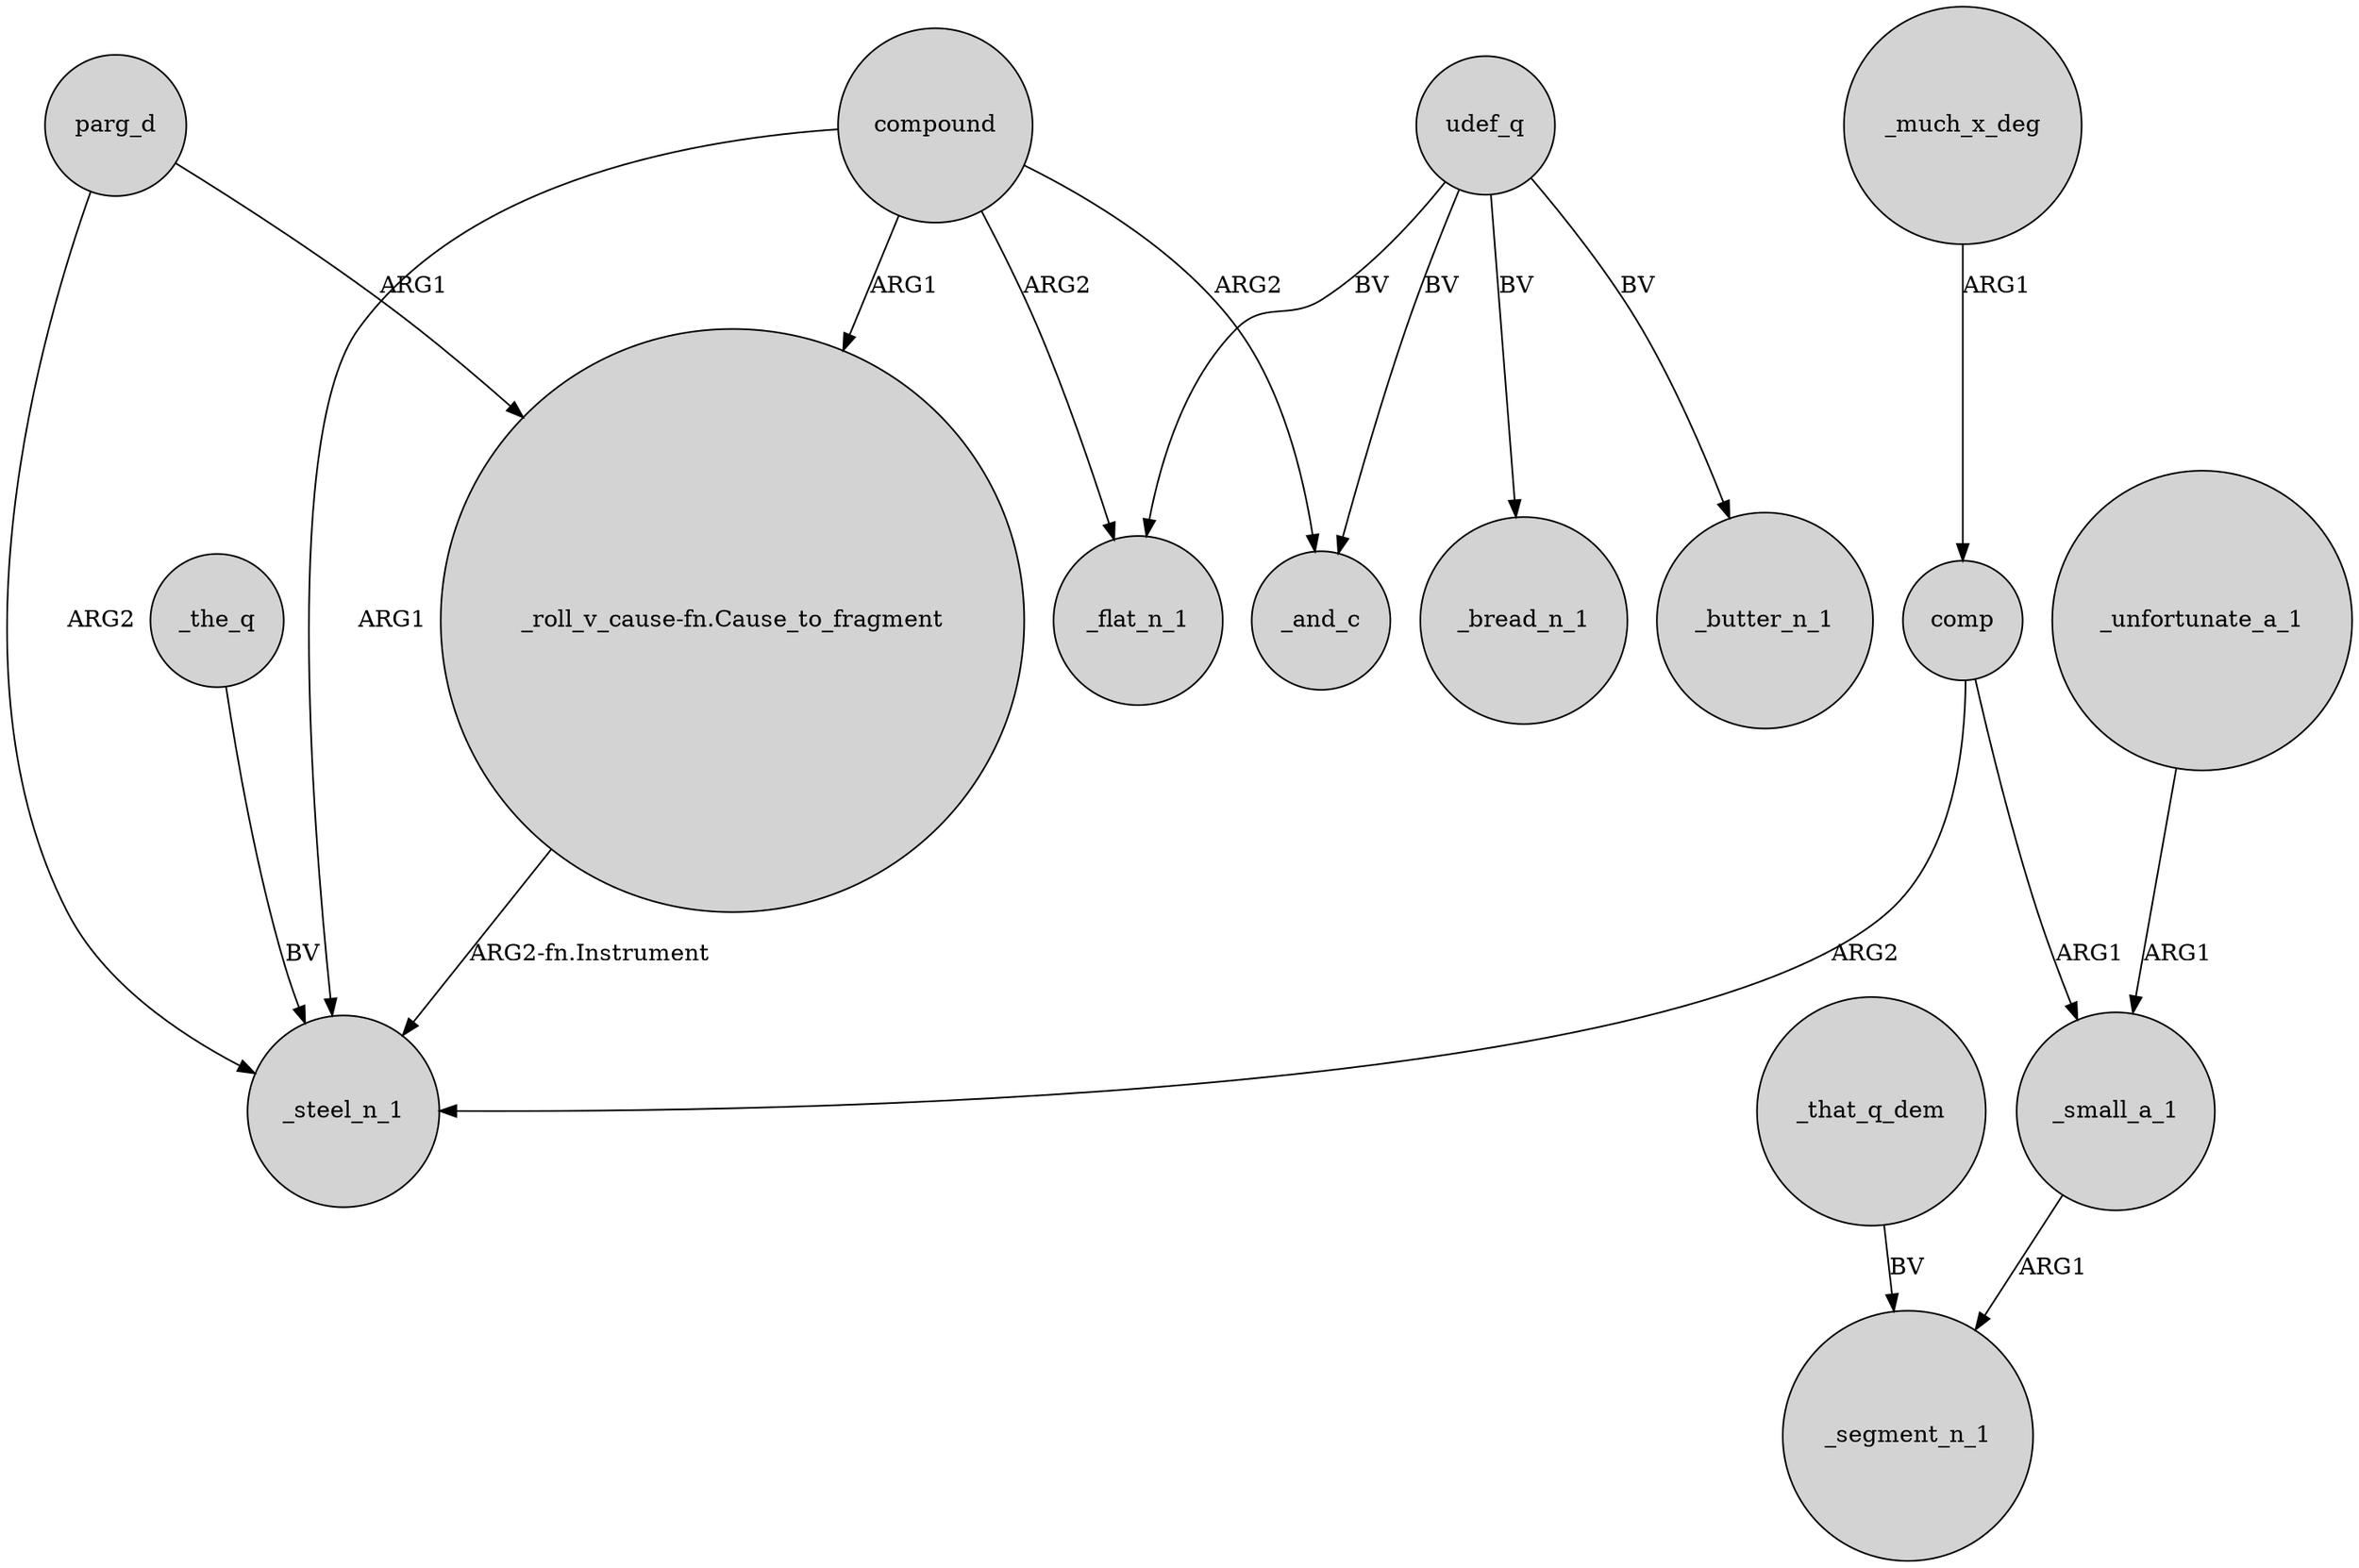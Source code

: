 digraph {
	node [shape=circle style=filled]
	comp -> _steel_n_1 [label=ARG2]
	comp -> _small_a_1 [label=ARG1]
	compound -> "_roll_v_cause-fn.Cause_to_fragment" [label=ARG1]
	parg_d -> _steel_n_1 [label=ARG2]
	parg_d -> "_roll_v_cause-fn.Cause_to_fragment" [label=ARG1]
	udef_q -> _butter_n_1 [label=BV]
	compound -> _steel_n_1 [label=ARG1]
	_that_q_dem -> _segment_n_1 [label=BV]
	udef_q -> _and_c [label=BV]
	udef_q -> _bread_n_1 [label=BV]
	_the_q -> _steel_n_1 [label=BV]
	_unfortunate_a_1 -> _small_a_1 [label=ARG1]
	compound -> _and_c [label=ARG2]
	"_roll_v_cause-fn.Cause_to_fragment" -> _steel_n_1 [label="ARG2-fn.Instrument"]
	_much_x_deg -> comp [label=ARG1]
	compound -> _flat_n_1 [label=ARG2]
	_small_a_1 -> _segment_n_1 [label=ARG1]
	udef_q -> _flat_n_1 [label=BV]
}
